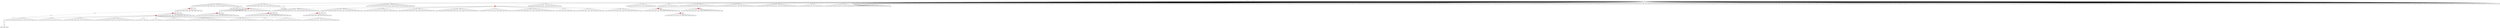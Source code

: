 digraph g {
	"58" -> "59";
	"59" [label="24"];
	"57" -> "58";
	"58" [label="29"];
	"56" -> "57";
	"57" [label="35"];
	"55" -> "56";
	"56" [label="6"];
	"54" -> "55";
	"55" [label="46"];
	"41" -> "42";
	"42" [label="15"];
	"41" -> "43";
	"43" [label="22"];
	"41" -> "44";
	"44" [label="50"];
	"41" -> "45";
	"45" [label="30"];
	"41" -> "46";
	"46" [label="10"];
	"41" -> "47";
	"47" [label="5"];
	"41" -> "48";
	"48" [label="19"];
	"41" -> "49";
	"49" [label="39"];
	"41" -> "50";
	"50" [label="1"];
	"41" -> "51";
	"51" [label="9"];
	"41" -> "52";
	"52" [label="41"];
	"41" -> "53";
	"53" [label="47"];
	"40" -> "41";
	"41" [color=indianred1, style=filled, label="36"];
	"39" -> "40";
	"40" [color=indianred1, style=filled, label="33"];
	"39" -> "54";
	"54" [label="31"];
	"38" -> "39";
	"39" [label="36"];
	"37" -> "38";
	"38" [color=indianred1, style=filled, label="44"];
	"36" -> "37";
	"37" [label="33"];
	"31" -> "32";
	"32" [label="25"];
	"28" -> "29";
	"29" [color=indianred1, style=filled, label="43"];
	"27" -> "28";
	"28" [label="28"];
	"26" -> "27";
	"27" [color=indianred1, style=filled, label="8"];
	"25" -> "26";
	"26" [label="43"];
	"15" -> "16";
	"16" [color=indianred1, style=filled, label="17"];
	"14" -> "15";
	"15" [label="3"];
	"12" -> "13";
	"13" [color=indianred1, style=filled, label="13"];
	"11" -> "12";
	"12" [label="12"];
	"10" -> "11";
	"11" [label="13"];
	"10" -> "14";
	"14" [label="17"];
	"10" -> "17";
	"17" [label="20"];
	"10" -> "18";
	"18" [label="40"];
	"10" -> "19";
	"19" [label="27"];
	"10" -> "20";
	"20" [label="18"];
	"10" -> "21";
	"21" [label="45"];
	"10" -> "22";
	"22" [label="32"];
	"10" -> "23";
	"23" [label="16"];
	"10" -> "24";
	"24" [label="7"];
	"9" -> "10";
	"10" [color=indianred1, style=filled, label="4"];
	"7" -> "8";
	"8" [color=indianred1, style=filled, label="38"];
	"6" -> "7";
	"7" [label="2"];
	"4" -> "5";
	"5" [color=indianred1, style=filled, label="42"];
	"3" -> "4";
	"4" [label="37"];
	"2" -> "3";
	"3" [color=indianred1, style=filled, label="49"];
	"1" -> "2";
	"2" [label="42"];
	"0" -> "1";
	"1" [label="49"];
	"0" -> "6";
	"6" [label="38"];
	"0" -> "9";
	"9" [label="4"];
	"0" -> "25";
	"25" [label="8"];
	"0" -> "30";
	"30" [label="21"];
	"0" -> "31";
	"31" [label="23"];
	"0" -> "33";
	"33" [label="34"];
	"0" -> "34";
	"34" [label="11"];
	"0" -> "35";
	"35" [label="48"];
	"0" -> "36";
	"36" [label="44"];
	"0" -> "60";
	"60" [label="14"];
	"0" -> "61";
	"61" [label="26"];
	"0" [label="germline"];
	"0" -> "cell1";
	"cell1" [shape=box];
	"0" -> "cell2";
	"cell2" [shape=box];
	"44" -> "cell3";
	"cell3" [shape=box];
	"52" -> "cell4";
	"cell4" [shape=box];
	"12" -> "cell5";
	"cell5" [shape=box];
	"0" -> "cell6";
	"cell6" [shape=box];
	"31" -> "cell7";
	"cell7" [shape=box];
	"0" -> "cell8";
	"cell8" [shape=box];
	"43" -> "cell9";
	"cell9" [shape=box];
	"24" -> "cell10";
	"cell10" [shape=box];
	"0" -> "cell11";
	"cell11" [shape=box];
	"0" -> "cell12";
	"cell12" [shape=box];
	"47" -> "cell13";
	"cell13" [shape=box];
	"0" -> "cell14";
	"cell14" [shape=box];
	"34" -> "cell15";
	"cell15" [shape=box];
	"0" -> "cell16";
	"cell16" [shape=box];
	"40" -> "cell17";
	"cell17" [shape=box];
	"0" -> "cell18";
	"cell18" [shape=box];
	"16" -> "cell19";
	"cell19" [shape=box];
	"25" -> "cell20";
	"cell20" [shape=box];
	"8" -> "cell21";
	"cell21" [shape=box];
	"0" -> "cell22";
	"cell22" [shape=box];
	"0" -> "cell23";
	"cell23" [shape=box];
	"0" -> "cell24";
	"cell24" [shape=box];
	"0" -> "cell25";
	"cell25" [shape=box];
	"0" -> "cell26";
	"cell26" [shape=box];
	"27" -> "cell27";
	"cell27" [shape=box];
	"36" -> "cell28";
	"cell28" [shape=box];
	"39" -> "cell29";
	"cell29" [shape=box];
	"0" -> "cell30";
	"cell30" [shape=box];
	"20" -> "cell31";
	"cell31" [shape=box];
	"60" -> "cell32";
	"cell32" [shape=box];
	"46" -> "cell33";
	"cell33" [shape=box];
	"29" -> "cell34";
	"cell34" [shape=box];
	"36" -> "cell35";
	"cell35" [shape=box];
	"30" -> "cell36";
	"cell36" [shape=box];
	"3" -> "cell37";
	"cell37" [shape=box];
	"14" -> "cell38";
	"cell38" [shape=box];
	"18" -> "cell39";
	"cell39" [shape=box];
	"0" -> "cell40";
	"cell40" [shape=box];
	"1" -> "cell41";
	"cell41" [shape=box];
	"35" -> "cell42";
	"cell42" [shape=box];
	"15" -> "cell43";
	"cell43" [shape=box];
	"0" -> "cell44";
	"cell44" [shape=box];
	"0" -> "cell45";
	"cell45" [shape=box];
	"0" -> "cell46";
	"cell46" [shape=box];
	"0" -> "cell47";
	"cell47" [shape=box];
	"24" -> "cell48";
	"cell48" [shape=box];
	"0" -> "cell49";
	"cell49" [shape=box];
	"20" -> "cell50";
	"cell50" [shape=box];
	"25" -> "cell51";
	"cell51" [shape=box];
	"47" -> "cell52";
	"cell52" [shape=box];
	"25" -> "cell53";
	"cell53" [shape=box];
	"0" -> "cell54";
	"cell54" [shape=box];
	"6" -> "cell55";
	"cell55" [shape=box];
	"50" -> "cell56";
	"cell56" [shape=box];
	"24" -> "cell57";
	"cell57" [shape=box];
	"0" -> "cell58";
	"cell58" [shape=box];
	"53" -> "cell59";
	"cell59" [shape=box];
	"0" -> "cell60";
	"cell60" [shape=box];
	"0" -> "cell61";
	"cell61" [shape=box];
	"49" -> "cell62";
	"cell62" [shape=box];
	"22" -> "cell63";
	"cell63" [shape=box];
	"9" -> "cell64";
	"cell64" [shape=box];
	"1" -> "cell65";
	"cell65" [shape=box];
	"0" -> "cell66";
	"cell66" [shape=box];
	"43" -> "cell67";
	"cell67" [shape=box];
	"0" -> "cell68";
	"cell68" [shape=box];
	"23" -> "cell69";
	"cell69" [shape=box];
	"53" -> "cell70";
	"cell70" [shape=box];
	"0" -> "cell71";
	"cell71" [shape=box];
	"35" -> "cell72";
	"cell72" [shape=box];
	"5" -> "cell73";
	"cell73" [shape=box];
	"0" -> "cell74";
	"cell74" [shape=box];
	"13" -> "cell75";
	"cell75" [shape=box];
	"0" -> "cell76";
	"cell76" [shape=box];
	"0" -> "cell77";
	"cell77" [shape=box];
	"0" -> "cell78";
	"cell78" [shape=box];
	"9" -> "cell79";
	"cell79" [shape=box];
	"0" -> "cell80";
	"cell80" [shape=box];
	"43" -> "cell81";
	"cell81" [shape=box];
	"17" -> "cell82";
	"cell82" [shape=box];
	"29" -> "cell83";
	"cell83" [shape=box];
	"0" -> "cell84";
	"cell84" [shape=box];
	"0" -> "cell85";
	"cell85" [shape=box];
	"49" -> "cell86";
	"cell86" [shape=box];
	"0" -> "cell87";
	"cell87" [shape=box];
	"18" -> "cell88";
	"cell88" [shape=box];
	"0" -> "cell89";
	"cell89" [shape=box];
	"0" -> "cell90";
	"cell90" [shape=box];
	"0" -> "cell91";
	"cell91" [shape=box];
	"0" -> "cell92";
	"cell92" [shape=box];
	"0" -> "cell93";
	"cell93" [shape=box];
	"0" -> "cell94";
	"cell94" [shape=box];
	"51" -> "cell95";
	"cell95" [shape=box];
	"0" -> "cell96";
	"cell96" [shape=box];
	"0" -> "cell97";
	"cell97" [shape=box];
	"50" -> "cell98";
	"cell98" [shape=box];
	"45" -> "cell99";
	"cell99" [shape=box];
	"47" -> "cell100";
	"cell100" [shape=box];
	"0" -> "cell101";
	"cell101" [shape=box];
	"61" -> "cell102";
	"cell102" [shape=box];
	"52" -> "cell103";
	"cell103" [shape=box];
	"25" -> "cell104";
	"cell104" [shape=box];
	"0" -> "cell105";
	"cell105" [shape=box];
	"22" -> "cell106";
	"cell106" [shape=box];
	"30" -> "cell107";
	"cell107" [shape=box];
	"33" -> "cell108";
	"cell108" [shape=box];
	"0" -> "cell109";
	"cell109" [shape=box];
	"0" -> "cell110";
	"cell110" [shape=box];
	"9" -> "cell111";
	"cell111" [shape=box];
	"51" -> "cell112";
	"cell112" [shape=box];
	"21" -> "cell113";
	"cell113" [shape=box];
	"50" -> "cell114";
	"cell114" [shape=box];
	"36" -> "cell115";
	"cell115" [shape=box];
	"42" -> "cell116";
	"cell116" [shape=box];
	"0" -> "cell117";
	"cell117" [shape=box];
	"0" -> "cell118";
	"cell118" [shape=box];
	"50" -> "cell119";
	"cell119" [shape=box];
	"0" -> "cell120";
	"cell120" [shape=box];
	"0" -> "cell121";
	"cell121" [shape=box];
	"0" -> "cell122";
	"cell122" [shape=box];
	"44" -> "cell123";
	"cell123" [shape=box];
	"24" -> "cell124";
	"cell124" [shape=box];
	"0" -> "cell125";
	"cell125" [shape=box];
	"0" -> "cell126";
	"cell126" [shape=box];
	"0" -> "cell127";
	"cell127" [shape=box];
	"16" -> "cell128";
	"cell128" [shape=box];
	"29" -> "cell129";
	"cell129" [shape=box];
	"0" -> "cell130";
	"cell130" [shape=box];
	"37" -> "cell131";
	"cell131" [shape=box];
	"0" -> "cell132";
	"cell132" [shape=box];
	"31" -> "cell133";
	"cell133" [shape=box];
	"0" -> "cell134";
	"cell134" [shape=box];
	"0" -> "cell135";
	"cell135" [shape=box];
	"51" -> "cell136";
	"cell136" [shape=box];
	"0" -> "cell137";
	"cell137" [shape=box];
	"0" -> "cell138";
	"cell138" [shape=box];
	"27" -> "cell139";
	"cell139" [shape=box];
	"29" -> "cell140";
	"cell140" [shape=box];
	"44" -> "cell141";
	"cell141" [shape=box];
	"38" -> "cell142";
	"cell142" [shape=box];
	"32" -> "cell143";
	"cell143" [shape=box];
	"0" -> "cell144";
	"cell144" [shape=box];
	"0" -> "cell145";
	"cell145" [shape=box];
	"0" -> "cell146";
	"cell146" [shape=box];
	"0" -> "cell147";
	"cell147" [shape=box];
	"16" -> "cell148";
	"cell148" [shape=box];
	"0" -> "cell149";
	"cell149" [shape=box];
	"6" -> "cell150";
	"cell150" [shape=box];
	"0" -> "cell151";
	"cell151" [shape=box];
	"38" -> "cell152";
	"cell152" [shape=box];
	"0" -> "cell153";
	"cell153" [shape=box];
	"0" -> "cell154";
	"cell154" [shape=box];
	"0" -> "cell155";
	"cell155" [shape=box];
	"5" -> "cell156";
	"cell156" [shape=box];
	"0" -> "cell157";
	"cell157" [shape=box];
	"40" -> "cell158";
	"cell158" [shape=box];
	"0" -> "cell159";
	"cell159" [shape=box];
	"0" -> "cell160";
	"cell160" [shape=box];
	"5" -> "cell161";
	"cell161" [shape=box];
	"0" -> "cell162";
	"cell162" [shape=box];
	"0" -> "cell163";
	"cell163" [shape=box];
	"14" -> "cell164";
	"cell164" [shape=box];
	"34" -> "cell165";
	"cell165" [shape=box];
	"0" -> "cell166";
	"cell166" [shape=box];
	"0" -> "cell167";
	"cell167" [shape=box];
	"0" -> "cell168";
	"cell168" [shape=box];
	"0" -> "cell169";
	"cell169" [shape=box];
	"0" -> "cell170";
	"cell170" [shape=box];
	"0" -> "cell171";
	"cell171" [shape=box];
	"0" -> "cell172";
	"cell172" [shape=box];
	"30" -> "cell173";
	"cell173" [shape=box];
	"0" -> "cell174";
	"cell174" [shape=box];
	"0" -> "cell175";
	"cell175" [shape=box];
	"0" -> "cell176";
	"cell176" [shape=box];
	"33" -> "cell177";
	"cell177" [shape=box];
	"21" -> "cell178";
	"cell178" [shape=box];
	"0" -> "cell179";
	"cell179" [shape=box];
	"50" -> "cell180";
	"cell180" [shape=box];
	"0" -> "cell181";
	"cell181" [shape=box];
	"0" -> "cell182";
	"cell182" [shape=box];
	"19" -> "cell183";
	"cell183" [shape=box];
	"3" -> "cell184";
	"cell184" [shape=box];
	"0" -> "cell185";
	"cell185" [shape=box];
	"17" -> "cell186";
	"cell186" [shape=box];
	"29" -> "cell187";
	"cell187" [shape=box];
	"42" -> "cell188";
	"cell188" [shape=box];
	"0" -> "cell189";
	"cell189" [shape=box];
	"0" -> "cell190";
	"cell190" [shape=box];
	"14" -> "cell191";
	"cell191" [shape=box];
	"27" -> "cell192";
	"cell192" [shape=box];
	"0" -> "cell193";
	"cell193" [shape=box];
	"0" -> "cell194";
	"cell194" [shape=box];
	"51" -> "cell195";
	"cell195" [shape=box];
	"0" -> "cell196";
	"cell196" [shape=box];
	"0" -> "cell197";
	"cell197" [shape=box];
	"27" -> "cell198";
	"cell198" [shape=box];
	"0" -> "cell199";
	"cell199" [shape=box];
	"0" -> "cell200";
	"cell200" [shape=box];
	"0" -> "cell201";
	"cell201" [shape=box];
	"0" -> "cell202";
	"cell202" [shape=box];
	"8" -> "cell203";
	"cell203" [shape=box];
	"44" -> "cell204";
	"cell204" [shape=box];
	"0" -> "cell205";
	"cell205" [shape=box];
	"0" -> "cell206";
	"cell206" [shape=box];
	"36" -> "cell207";
	"cell207" [shape=box];
	"27" -> "cell208";
	"cell208" [shape=box];
	"0" -> "cell209";
	"cell209" [shape=box];
	"11" -> "cell210";
	"cell210" [shape=box];
	"0" -> "cell211";
	"cell211" [shape=box];
	"0" -> "cell212";
	"cell212" [shape=box];
	"0" -> "cell213";
	"cell213" [shape=box];
	"0" -> "cell214";
	"cell214" [shape=box];
	"0" -> "cell215";
	"cell215" [shape=box];
	"34" -> "cell216";
	"cell216" [shape=box];
	"34" -> "cell217";
	"cell217" [shape=box];
	"0" -> "cell218";
	"cell218" [shape=box];
	"0" -> "cell219";
	"cell219" [shape=box];
	"0" -> "cell220";
	"cell220" [shape=box];
	"0" -> "cell221";
	"cell221" [shape=box];
	"0" -> "cell222";
	"cell222" [shape=box];
	"32" -> "cell223";
	"cell223" [shape=box];
	"38" -> "cell224";
	"cell224" [shape=box];
	"0" -> "cell225";
	"cell225" [shape=box];
	"22" -> "cell226";
	"cell226" [shape=box];
	"0" -> "cell227";
	"cell227" [shape=box];
	"0" -> "cell228";
	"cell228" [shape=box];
	"0" -> "cell229";
	"cell229" [shape=box];
	"0" -> "cell230";
	"cell230" [shape=box];
	"17" -> "cell231";
	"cell231" [shape=box];
	"42" -> "cell232";
	"cell232" [shape=box];
	"0" -> "cell233";
	"cell233" [shape=box];
	"0" -> "cell234";
	"cell234" [shape=box];
	"0" -> "cell235";
	"cell235" [shape=box];
	"3" -> "cell236";
	"cell236" [shape=box];
	"0" -> "cell237";
	"cell237" [shape=box];
	"42" -> "cell238";
	"cell238" [shape=box];
	"0" -> "cell239";
	"cell239" [shape=box];
	"60" -> "cell240";
	"cell240" [shape=box];
	"20" -> "cell241";
	"cell241" [shape=box];
	"18" -> "cell242";
	"cell242" [shape=box];
	"25" -> "cell243";
	"cell243" [shape=box];
	"0" -> "cell244";
	"cell244" [shape=box];
	"0" -> "cell245";
	"cell245" [shape=box];
	"29" -> "cell246";
	"cell246" [shape=box];
	"50" -> "cell247";
	"cell247" [shape=box];
	"0" -> "cell248";
	"cell248" [shape=box];
	"0" -> "cell249";
	"cell249" [shape=box];
	"0" -> "cell250";
	"cell250" [shape=box];
	"33" -> "cell251";
	"cell251" [shape=box];
	"43" -> "cell252";
	"cell252" [shape=box];
	"24" -> "cell253";
	"cell253" [shape=box];
	"14" -> "cell254";
	"cell254" [shape=box];
	"9" -> "cell255";
	"cell255" [shape=box];
	"0" -> "cell256";
	"cell256" [shape=box];
	"0" -> "cell257";
	"cell257" [shape=box];
	"0" -> "cell258";
	"cell258" [shape=box];
	"49" -> "cell259";
	"cell259" [shape=box];
	"0" -> "cell260";
	"cell260" [shape=box];
	"29" -> "cell261";
	"cell261" [shape=box];
	"0" -> "cell262";
	"cell262" [shape=box];
	"52" -> "cell263";
	"cell263" [shape=box];
	"27" -> "cell264";
	"cell264" [shape=box];
	"13" -> "cell265";
	"cell265" [shape=box];
	"32" -> "cell266";
	"cell266" [shape=box];
	"9" -> "cell267";
	"cell267" [shape=box];
	"23" -> "cell268";
	"cell268" [shape=box];
	"44" -> "cell269";
	"cell269" [shape=box];
	"0" -> "cell270";
	"cell270" [shape=box];
	"5" -> "cell271";
	"cell271" [shape=box];
	"0" -> "cell272";
	"cell272" [shape=box];
	"17" -> "cell273";
	"cell273" [shape=box];
	"0" -> "cell274";
	"cell274" [shape=box];
	"16" -> "cell275";
	"cell275" [shape=box];
	"0" -> "cell276";
	"cell276" [shape=box];
	"2" -> "cell277";
	"cell277" [shape=box];
	"60" -> "cell278";
	"cell278" [shape=box];
	"0" -> "cell279";
	"cell279" [shape=box];
	"0" -> "cell280";
	"cell280" [shape=box];
	"11" -> "cell281";
	"cell281" [shape=box];
	"33" -> "cell282";
	"cell282" [shape=box];
	"0" -> "cell283";
	"cell283" [shape=box];
	"60" -> "cell284";
	"cell284" [shape=box];
	"0" -> "cell285";
	"cell285" [shape=box];
	"0" -> "cell286";
	"cell286" [shape=box];
	"45" -> "cell287";
	"cell287" [shape=box];
	"34" -> "cell288";
	"cell288" [shape=box];
	"0" -> "cell289";
	"cell289" [shape=box];
	"11" -> "cell290";
	"cell290" [shape=box];
	"50" -> "cell291";
	"cell291" [shape=box];
	"0" -> "cell292";
	"cell292" [shape=box];
	"13" -> "cell293";
	"cell293" [shape=box];
	"45" -> "cell294";
	"cell294" [shape=box];
	"0" -> "cell295";
	"cell295" [shape=box];
	"11" -> "cell296";
	"cell296" [shape=box];
	"0" -> "cell297";
	"cell297" [shape=box];
	"0" -> "cell298";
	"cell298" [shape=box];
	"0" -> "cell299";
	"cell299" [shape=box];
	"29" -> "cell300";
	"cell300" [shape=box];
	"0" -> "cell301";
	"cell301" [shape=box];
	"0" -> "cell302";
	"cell302" [shape=box];
	"0" -> "cell303";
	"cell303" [shape=box];
	"53" -> "cell304";
	"cell304" [shape=box];
	"0" -> "cell305";
	"cell305" [shape=box];
	"27" -> "cell306";
	"cell306" [shape=box];
	"0" -> "cell307";
	"cell307" [shape=box];
	"0" -> "cell308";
	"cell308" [shape=box];
	"0" -> "cell309";
	"cell309" [shape=box];
	"0" -> "cell310";
	"cell310" [shape=box];
	"0" -> "cell311";
	"cell311" [shape=box];
	"0" -> "cell312";
	"cell312" [shape=box];
	"61" -> "cell313";
	"cell313" [shape=box];
	"0" -> "cell314";
	"cell314" [shape=box];
	"45" -> "cell315";
	"cell315" [shape=box];
	"0" -> "cell316";
	"cell316" [shape=box];
	"36" -> "cell317";
	"cell317" [shape=box];
	"31" -> "cell318";
	"cell318" [shape=box];
	"0" -> "cell319";
	"cell319" [shape=box];
	"12" -> "cell320";
	"cell320" [shape=box];
	"0" -> "cell321";
	"cell321" [shape=box];
	"0" -> "cell322";
	"cell322" [shape=box];
	"0" -> "cell323";
	"cell323" [shape=box];
	"9" -> "cell324";
	"cell324" [shape=box];
	"0" -> "cell325";
	"cell325" [shape=box];
	"0" -> "cell326";
	"cell326" [shape=box];
	"31" -> "cell327";
	"cell327" [shape=box];
	"49" -> "cell328";
	"cell328" [shape=box];
	"0" -> "cell329";
	"cell329" [shape=box];
	"0" -> "cell330";
	"cell330" [shape=box];
	"16" -> "cell331";
	"cell331" [shape=box];
	"24" -> "cell332";
	"cell332" [shape=box];
	"17" -> "cell333";
	"cell333" [shape=box];
	"33" -> "cell334";
	"cell334" [shape=box];
	"0" -> "cell335";
	"cell335" [shape=box];
	"0" -> "cell336";
	"cell336" [shape=box];
	"0" -> "cell337";
	"cell337" [shape=box];
	"0" -> "cell338";
	"cell338" [shape=box];
	"19" -> "cell339";
	"cell339" [shape=box];
	"48" -> "cell340";
	"cell340" [shape=box];
	"0" -> "cell341";
	"cell341" [shape=box];
	"0" -> "cell342";
	"cell342" [shape=box];
	"0" -> "cell343";
	"cell343" [shape=box];
	"19" -> "cell344";
	"cell344" [shape=box];
	"0" -> "cell345";
	"cell345" [shape=box];
	"0" -> "cell346";
	"cell346" [shape=box];
	"0" -> "cell347";
	"cell347" [shape=box];
	"0" -> "cell348";
	"cell348" [shape=box];
	"0" -> "cell349";
	"cell349" [shape=box];
	"48" -> "cell350";
	"cell350" [shape=box];
	"46" -> "cell351";
	"cell351" [shape=box];
	"0" -> "cell352";
	"cell352" [shape=box];
	"49" -> "cell353";
	"cell353" [shape=box];
	"0" -> "cell354";
	"cell354" [shape=box];
	"0" -> "cell355";
	"cell355" [shape=box];
	"0" -> "cell356";
	"cell356" [shape=box];
	"0" -> "cell357";
	"cell357" [shape=box];
	"21" -> "cell358";
	"cell358" [shape=box];
	"18" -> "cell359";
	"cell359" [shape=box];
	"52" -> "cell360";
	"cell360" [shape=box];
	"0" -> "cell361";
	"cell361" [shape=box];
	"20" -> "cell362";
	"cell362" [shape=box];
	"52" -> "cell363";
	"cell363" [shape=box];
	"6" -> "cell364";
	"cell364" [shape=box];
	"8" -> "cell365";
	"cell365" [shape=box];
	"53" -> "cell366";
	"cell366" [shape=box];
	"36" -> "cell367";
	"cell367" [shape=box];
	"45" -> "cell368";
	"cell368" [shape=box];
	"19" -> "cell369";
	"cell369" [shape=box];
	"0" -> "cell370";
	"cell370" [shape=box];
	"0" -> "cell371";
	"cell371" [shape=box];
	"17" -> "cell372";
	"cell372" [shape=box];
	"0" -> "cell373";
	"cell373" [shape=box];
	"27" -> "cell374";
	"cell374" [shape=box];
	"0" -> "cell375";
	"cell375" [shape=box];
	"0" -> "cell376";
	"cell376" [shape=box];
	"46" -> "cell377";
	"cell377" [shape=box];
	"0" -> "cell378";
	"cell378" [shape=box];
	"0" -> "cell379";
	"cell379" [shape=box];
	"0" -> "cell380";
	"cell380" [shape=box];
	"21" -> "cell381";
	"cell381" [shape=box];
	"0" -> "cell382";
	"cell382" [shape=box];
	"33" -> "cell383";
	"cell383" [shape=box];
	"0" -> "cell384";
	"cell384" [shape=box];
	"14" -> "cell385";
	"cell385" [shape=box];
	"21" -> "cell386";
	"cell386" [shape=box];
	"0" -> "cell387";
	"cell387" [shape=box];
	"0" -> "cell388";
	"cell388" [shape=box];
	"21" -> "cell389";
	"cell389" [shape=box];
	"36" -> "cell390";
	"cell390" [shape=box];
	"0" -> "cell391";
	"cell391" [shape=box];
	"0" -> "cell392";
	"cell392" [shape=box];
	"0" -> "cell393";
	"cell393" [shape=box];
	"0" -> "cell394";
	"cell394" [shape=box];
	"0" -> "cell395";
	"cell395" [shape=box];
	"6" -> "cell396";
	"cell396" [shape=box];
	"0" -> "cell397";
	"cell397" [shape=box];
	"0" -> "cell398";
	"cell398" [shape=box];
	"11" -> "cell399";
	"cell399" [shape=box];
	"0" -> "cell400";
	"cell400" [shape=box];
	"38" -> "cell401";
	"cell401" [shape=box];
	"20" -> "cell402";
	"cell402" [shape=box];
	"29" -> "cell403";
	"cell403" [shape=box];
	"26" -> "cell404";
	"cell404" [shape=box];
	"0" -> "cell405";
	"cell405" [shape=box];
	"9" -> "cell406";
	"cell406" [shape=box];
	"0" -> "cell407";
	"cell407" [shape=box];
	"0" -> "cell408";
	"cell408" [shape=box];
	"32" -> "cell409";
	"cell409" [shape=box];
	"0" -> "cell410";
	"cell410" [shape=box];
	"0" -> "cell411";
	"cell411" [shape=box];
	"0" -> "cell412";
	"cell412" [shape=box];
	"0" -> "cell413";
	"cell413" [shape=box];
	"6" -> "cell414";
	"cell414" [shape=box];
	"0" -> "cell415";
	"cell415" [shape=box];
	"0" -> "cell416";
	"cell416" [shape=box];
	"0" -> "cell417";
	"cell417" [shape=box];
	"0" -> "cell418";
	"cell418" [shape=box];
	"0" -> "cell419";
	"cell419" [shape=box];
	"49" -> "cell420";
	"cell420" [shape=box];
	"0" -> "cell421";
	"cell421" [shape=box];
	"0" -> "cell422";
	"cell422" [shape=box];
	"0" -> "cell423";
	"cell423" [shape=box];
	"0" -> "cell424";
	"cell424" [shape=box];
	"0" -> "cell425";
	"cell425" [shape=box];
	"0" -> "cell426";
	"cell426" [shape=box];
	"0" -> "cell427";
	"cell427" [shape=box];
	"0" -> "cell428";
	"cell428" [shape=box];
	"0" -> "cell429";
	"cell429" [shape=box];
	"0" -> "cell430";
	"cell430" [shape=box];
	"0" -> "cell431";
	"cell431" [shape=box];
	"25" -> "cell432";
	"cell432" [shape=box];
	"0" -> "cell433";
	"cell433" [shape=box];
	"3" -> "cell434";
	"cell434" [shape=box];
	"12" -> "cell435";
	"cell435" [shape=box];
	"14" -> "cell436";
	"cell436" [shape=box];
	"34" -> "cell437";
	"cell437" [shape=box];
	"26" -> "cell438";
	"cell438" [shape=box];
	"0" -> "cell439";
	"cell439" [shape=box];
	"17" -> "cell440";
	"cell440" [shape=box];
	"0" -> "cell441";
	"cell441" [shape=box];
	"0" -> "cell442";
	"cell442" [shape=box];
	"0" -> "cell443";
	"cell443" [shape=box];
	"21" -> "cell444";
	"cell444" [shape=box];
	"0" -> "cell445";
	"cell445" [shape=box];
	"53" -> "cell446";
	"cell446" [shape=box];
	"0" -> "cell447";
	"cell447" [shape=box];
	"0" -> "cell448";
	"cell448" [shape=box];
	"16" -> "cell449";
	"cell449" [shape=box];
	"18" -> "cell450";
	"cell450" [shape=box];
	"33" -> "cell451";
	"cell451" [shape=box];
	"1" -> "cell452";
	"cell452" [shape=box];
	"59" -> "cell453";
	"cell453" [shape=box];
	"40" -> "cell454";
	"cell454" [shape=box];
	"0" -> "cell455";
	"cell455" [shape=box];
	"46" -> "cell456";
	"cell456" [shape=box];
	"53" -> "cell457";
	"cell457" [shape=box];
	"0" -> "cell458";
	"cell458" [shape=box];
	"42" -> "cell459";
	"cell459" [shape=box];
	"34" -> "cell460";
	"cell460" [shape=box];
	"36" -> "cell461";
	"cell461" [shape=box];
	"16" -> "cell462";
	"cell462" [shape=box];
	"0" -> "cell463";
	"cell463" [shape=box];
	"53" -> "cell464";
	"cell464" [shape=box];
	"0" -> "cell465";
	"cell465" [shape=box];
	"13" -> "cell466";
	"cell466" [shape=box];
	"19" -> "cell467";
	"cell467" [shape=box];
	"35" -> "cell468";
	"cell468" [shape=box];
	"48" -> "cell469";
	"cell469" [shape=box];
	"4" -> "cell470";
	"cell470" [shape=box];
	"34" -> "cell471";
	"cell471" [shape=box];
	"0" -> "cell472";
	"cell472" [shape=box];
	"3" -> "cell473";
	"cell473" [shape=box];
	"60" -> "cell474";
	"cell474" [shape=box];
	"0" -> "cell475";
	"cell475" [shape=box];
	"43" -> "cell476";
	"cell476" [shape=box];
	"0" -> "cell477";
	"cell477" [shape=box];
	"36" -> "cell478";
	"cell478" [shape=box];
	"0" -> "cell479";
	"cell479" [shape=box];
	"33" -> "cell480";
	"cell480" [shape=box];
	"0" -> "cell481";
	"cell481" [shape=box];
	"60" -> "cell482";
	"cell482" [shape=box];
	"0" -> "cell483";
	"cell483" [shape=box];
	"0" -> "cell484";
	"cell484" [shape=box];
	"21" -> "cell485";
	"cell485" [shape=box];
	"0" -> "cell486";
	"cell486" [shape=box];
	"36" -> "cell487";
	"cell487" [shape=box];
	"0" -> "cell488";
	"cell488" [shape=box];
	"0" -> "cell489";
	"cell489" [shape=box];
	"19" -> "cell490";
	"cell490" [shape=box];
	"0" -> "cell491";
	"cell491" [shape=box];
	"0" -> "cell492";
	"cell492" [shape=box];
	"21" -> "cell493";
	"cell493" [shape=box];
	"0" -> "cell494";
	"cell494" [shape=box];
	"0" -> "cell495";
	"cell495" [shape=box];
	"0" -> "cell496";
	"cell496" [shape=box];
	"0" -> "cell497";
	"cell497" [shape=box];
	"30" -> "cell498";
	"cell498" [shape=box];
	"0" -> "cell499";
	"cell499" [shape=box];
	"0" -> "cell500";
	"cell500" [shape=box];
	"0" -> "cell501";
	"cell501" [shape=box];
	"0" -> "cell502";
	"cell502" [shape=box];
	"0" -> "cell503";
	"cell503" [shape=box];
	"0" -> "cell504";
	"cell504" [shape=box];
	"19" -> "cell505";
	"cell505" [shape=box];
	"0" -> "cell506";
	"cell506" [shape=box];
	"0" -> "cell507";
	"cell507" [shape=box];
	"0" -> "cell508";
	"cell508" [shape=box];
	"0" -> "cell509";
	"cell509" [shape=box];
	"0" -> "cell510";
	"cell510" [shape=box];
	"30" -> "cell511";
	"cell511" [shape=box];
	"0" -> "cell512";
	"cell512" [shape=box];
	"0" -> "cell513";
	"cell513" [shape=box];
	"53" -> "cell514";
	"cell514" [shape=box];
	"52" -> "cell515";
	"cell515" [shape=box];
	"0" -> "cell516";
	"cell516" [shape=box];
	"0" -> "cell517";
	"cell517" [shape=box];
	"0" -> "cell518";
	"cell518" [shape=box];
	"8" -> "cell519";
	"cell519" [shape=box];
	"0" -> "cell520";
	"cell520" [shape=box];
	"49" -> "cell521";
	"cell521" [shape=box];
	"60" -> "cell522";
	"cell522" [shape=box];
	"0" -> "cell523";
	"cell523" [shape=box];
	"60" -> "cell524";
	"cell524" [shape=box];
	"60" -> "cell525";
	"cell525" [shape=box];
	"3" -> "cell526";
	"cell526" [shape=box];
	"0" -> "cell527";
	"cell527" [shape=box];
	"61" -> "cell528";
	"cell528" [shape=box];
	"23" -> "cell529";
	"cell529" [shape=box];
	"0" -> "cell530";
	"cell530" [shape=box];
	"19" -> "cell531";
	"cell531" [shape=box];
	"0" -> "cell532";
	"cell532" [shape=box];
	"0" -> "cell533";
	"cell533" [shape=box];
	"0" -> "cell534";
	"cell534" [shape=box];
	"0" -> "cell535";
	"cell535" [shape=box];
	"38" -> "cell536";
	"cell536" [shape=box];
	"21" -> "cell537";
	"cell537" [shape=box];
	"0" -> "cell538";
	"cell538" [shape=box];
	"0" -> "cell539";
	"cell539" [shape=box];
	"0" -> "cell540";
	"cell540" [shape=box];
	"0" -> "cell541";
	"cell541" [shape=box];
	"0" -> "cell542";
	"cell542" [shape=box];
	"0" -> "cell543";
	"cell543" [shape=box];
	"33" -> "cell544";
	"cell544" [shape=box];
	"0" -> "cell545";
	"cell545" [shape=box];
	"0" -> "cell546";
	"cell546" [shape=box];
	"0" -> "cell547";
	"cell547" [shape=box];
	"38" -> "cell548";
	"cell548" [shape=box];
	"8" -> "cell549";
	"cell549" [shape=box];
	"0" -> "cell550";
	"cell550" [shape=box];
	"0" -> "cell551";
	"cell551" [shape=box];
	"0" -> "cell552";
	"cell552" [shape=box];
	"0" -> "cell553";
	"cell553" [shape=box];
	"18" -> "cell554";
	"cell554" [shape=box];
	"49" -> "cell555";
	"cell555" [shape=box];
	"0" -> "cell556";
	"cell556" [shape=box];
	"0" -> "cell557";
	"cell557" [shape=box];
	"0" -> "cell558";
	"cell558" [shape=box];
	"0" -> "cell559";
	"cell559" [shape=box];
	"0" -> "cell560";
	"cell560" [shape=box];
	"19" -> "cell561";
	"cell561" [shape=box];
	"0" -> "cell562";
	"cell562" [shape=box];
	"0" -> "cell563";
	"cell563" [shape=box];
	"35" -> "cell564";
	"cell564" [shape=box];
	"34" -> "cell565";
	"cell565" [shape=box];
	"19" -> "cell566";
	"cell566" [shape=box];
	"38" -> "cell567";
	"cell567" [shape=box];
	"0" -> "cell568";
	"cell568" [shape=box];
	"24" -> "cell569";
	"cell569" [shape=box];
	"25" -> "cell570";
	"cell570" [shape=box];
	"0" -> "cell571";
	"cell571" [shape=box];
	"30" -> "cell572";
	"cell572" [shape=box];
	"0" -> "cell573";
	"cell573" [shape=box];
	"0" -> "cell574";
	"cell574" [shape=box];
	"8" -> "cell575";
	"cell575" [shape=box];
	"0" -> "cell576";
	"cell576" [shape=box];
	"0" -> "cell577";
	"cell577" [shape=box];
	"0" -> "cell578";
	"cell578" [shape=box];
	"0" -> "cell579";
	"cell579" [shape=box];
	"30" -> "cell580";
	"cell580" [shape=box];
	"0" -> "cell581";
	"cell581" [shape=box];
	"45" -> "cell582";
	"cell582" [shape=box];
	"0" -> "cell583";
	"cell583" [shape=box];
	"0" -> "cell584";
	"cell584" [shape=box];
	"0" -> "cell585";
	"cell585" [shape=box];
	"0" -> "cell586";
	"cell586" [shape=box];
	"6" -> "cell587";
	"cell587" [shape=box];
	"0" -> "cell588";
	"cell588" [shape=box];
	"0" -> "cell589";
	"cell589" [shape=box];
	"0" -> "cell590";
	"cell590" [shape=box];
	"0" -> "cell591";
	"cell591" [shape=box];
	"0" -> "cell592";
	"cell592" [shape=box];
	"25" -> "cell593";
	"cell593" [shape=box];
	"0" -> "cell594";
	"cell594" [shape=box];
	"0" -> "cell595";
	"cell595" [shape=box];
	"0" -> "cell596";
	"cell596" [shape=box];
	"0" -> "cell597";
	"cell597" [shape=box];
	"44" -> "cell598";
	"cell598" [shape=box];
	"0" -> "cell599";
	"cell599" [shape=box];
	"27" -> "cell600";
	"cell600" [shape=box];
	"20" -> "cell601";
	"cell601" [shape=box];
	"0" -> "cell602";
	"cell602" [shape=box];
	"0" -> "cell603";
	"cell603" [shape=box];
	"0" -> "cell604";
	"cell604" [shape=box];
	"50" -> "cell605";
	"cell605" [shape=box];
	"48" -> "cell606";
	"cell606" [shape=box];
	"0" -> "cell607";
	"cell607" [shape=box];
	"49" -> "cell608";
	"cell608" [shape=box];
	"8" -> "cell609";
	"cell609" [shape=box];
	"14" -> "cell610";
	"cell610" [shape=box];
	"0" -> "cell611";
	"cell611" [shape=box];
	"0" -> "cell612";
	"cell612" [shape=box];
	"0" -> "cell613";
	"cell613" [shape=box];
	"44" -> "cell614";
	"cell614" [shape=box];
	"0" -> "cell615";
	"cell615" [shape=box];
	"29" -> "cell616";
	"cell616" [shape=box];
	"0" -> "cell617";
	"cell617" [shape=box];
	"43" -> "cell618";
	"cell618" [shape=box];
	"0" -> "cell619";
	"cell619" [shape=box];
	"61" -> "cell620";
	"cell620" [shape=box];
	"11" -> "cell621";
	"cell621" [shape=box];
	"48" -> "cell622";
	"cell622" [shape=box];
	"52" -> "cell623";
	"cell623" [shape=box];
	"18" -> "cell624";
	"cell624" [shape=box];
	"24" -> "cell625";
	"cell625" [shape=box];
	"0" -> "cell626";
	"cell626" [shape=box];
	"23" -> "cell627";
	"cell627" [shape=box];
	"18" -> "cell628";
	"cell628" [shape=box];
	"22" -> "cell629";
	"cell629" [shape=box];
	"6" -> "cell630";
	"cell630" [shape=box];
	"0" -> "cell631";
	"cell631" [shape=box];
	"51" -> "cell632";
	"cell632" [shape=box];
	"0" -> "cell633";
	"cell633" [shape=box];
	"0" -> "cell634";
	"cell634" [shape=box];
	"0" -> "cell635";
	"cell635" [shape=box];
	"15" -> "cell636";
	"cell636" [shape=box];
	"31" -> "cell637";
	"cell637" [shape=box];
	"0" -> "cell638";
	"cell638" [shape=box];
	"24" -> "cell639";
	"cell639" [shape=box];
	"0" -> "cell640";
	"cell640" [shape=box];
	"5" -> "cell641";
	"cell641" [shape=box];
	"45" -> "cell642";
	"cell642" [shape=box];
	"0" -> "cell643";
	"cell643" [shape=box];
	"14" -> "cell644";
	"cell644" [shape=box];
	"0" -> "cell645";
	"cell645" [shape=box];
	"0" -> "cell646";
	"cell646" [shape=box];
	"45" -> "cell647";
	"cell647" [shape=box];
	"8" -> "cell648";
	"cell648" [shape=box];
	"0" -> "cell649";
	"cell649" [shape=box];
	"0" -> "cell650";
	"cell650" [shape=box];
	"23" -> "cell651";
	"cell651" [shape=box];
	"0" -> "cell652";
	"cell652" [shape=box];
	"35" -> "cell653";
	"cell653" [shape=box];
	"11" -> "cell654";
	"cell654" [shape=box];
	"0" -> "cell655";
	"cell655" [shape=box];
	"0" -> "cell656";
	"cell656" [shape=box];
	"61" -> "cell657";
	"cell657" [shape=box];
	"0" -> "cell658";
	"cell658" [shape=box];
	"18" -> "cell659";
	"cell659" [shape=box];
	"31" -> "cell660";
	"cell660" [shape=box];
	"9" -> "cell661";
	"cell661" [shape=box];
	"14" -> "cell662";
	"cell662" [shape=box];
	"45" -> "cell663";
	"cell663" [shape=box];
	"16" -> "cell664";
	"cell664" [shape=box];
	"0" -> "cell665";
	"cell665" [shape=box];
	"0" -> "cell666";
	"cell666" [shape=box];
	"25" -> "cell667";
	"cell667" [shape=box];
	"14" -> "cell668";
	"cell668" [shape=box];
	"30" -> "cell669";
	"cell669" [shape=box];
	"0" -> "cell670";
	"cell670" [shape=box];
	"31" -> "cell671";
	"cell671" [shape=box];
	"0" -> "cell672";
	"cell672" [shape=box];
	"60" -> "cell673";
	"cell673" [shape=box];
	"33" -> "cell674";
	"cell674" [shape=box];
	"40" -> "cell675";
	"cell675" [shape=box];
	"0" -> "cell676";
	"cell676" [shape=box];
	"11" -> "cell677";
	"cell677" [shape=box];
	"0" -> "cell678";
	"cell678" [shape=box];
	"0" -> "cell679";
	"cell679" [shape=box];
	"1" -> "cell680";
	"cell680" [shape=box];
	"0" -> "cell681";
	"cell681" [shape=box];
	"0" -> "cell682";
	"cell682" [shape=box];
	"25" -> "cell683";
	"cell683" [shape=box];
	"23" -> "cell684";
	"cell684" [shape=box];
	"17" -> "cell685";
	"cell685" [shape=box];
	"0" -> "cell686";
	"cell686" [shape=box];
	"0" -> "cell687";
	"cell687" [shape=box];
	"9" -> "cell688";
	"cell688" [shape=box];
	"14" -> "cell689";
	"cell689" [shape=box];
	"0" -> "cell690";
	"cell690" [shape=box];
	"0" -> "cell691";
	"cell691" [shape=box];
	"0" -> "cell692";
	"cell692" [shape=box];
	"3" -> "cell693";
	"cell693" [shape=box];
	"14" -> "cell694";
	"cell694" [shape=box];
	"36" -> "cell695";
	"cell695" [shape=box];
	"0" -> "cell696";
	"cell696" [shape=box];
	"0" -> "cell697";
	"cell697" [shape=box];
	"6" -> "cell698";
	"cell698" [shape=box];
	"0" -> "cell699";
	"cell699" [shape=box];
	"0" -> "cell700";
	"cell700" [shape=box];
	"52" -> "cell701";
	"cell701" [shape=box];
	"40" -> "cell702";
	"cell702" [shape=box];
	"23" -> "cell703";
	"cell703" [shape=box];
	"3" -> "cell704";
	"cell704" [shape=box];
	"3" -> "cell705";
	"cell705" [shape=box];
	"15" -> "cell706";
	"cell706" [shape=box];
	"0" -> "cell707";
	"cell707" [shape=box];
	"0" -> "cell708";
	"cell708" [shape=box];
	"44" -> "cell709";
	"cell709" [shape=box];
	"0" -> "cell710";
	"cell710" [shape=box];
	"43" -> "cell711";
	"cell711" [shape=box];
	"0" -> "cell712";
	"cell712" [shape=box];
	"33" -> "cell713";
	"cell713" [shape=box];
	"42" -> "cell714";
	"cell714" [shape=box];
	"5" -> "cell715";
	"cell715" [shape=box];
	"0" -> "cell716";
	"cell716" [shape=box];
	"17" -> "cell717";
	"cell717" [shape=box];
	"0" -> "cell718";
	"cell718" [shape=box];
	"0" -> "cell719";
	"cell719" [shape=box];
	"16" -> "cell720";
	"cell720" [shape=box];
	"0" -> "cell721";
	"cell721" [shape=box];
	"43" -> "cell722";
	"cell722" [shape=box];
	"8" -> "cell723";
	"cell723" [shape=box];
	"0" -> "cell724";
	"cell724" [shape=box];
	"14" -> "cell725";
	"cell725" [shape=box];
	"53" -> "cell726";
	"cell726" [shape=box];
	"0" -> "cell727";
	"cell727" [shape=box];
	"0" -> "cell728";
	"cell728" [shape=box];
	"0" -> "cell729";
	"cell729" [shape=box];
	"0" -> "cell730";
	"cell730" [shape=box];
	"36" -> "cell731";
	"cell731" [shape=box];
	"60" -> "cell732";
	"cell732" [shape=box];
	"27" -> "cell733";
	"cell733" [shape=box];
	"0" -> "cell734";
	"cell734" [shape=box];
	"0" -> "cell735";
	"cell735" [shape=box];
	"0" -> "cell736";
	"cell736" [shape=box];
	"25" -> "cell737";
	"cell737" [shape=box];
	"29" -> "cell738";
	"cell738" [shape=box];
	"45" -> "cell739";
	"cell739" [shape=box];
	"30" -> "cell740";
	"cell740" [shape=box];
	"36" -> "cell741";
	"cell741" [shape=box];
	"0" -> "cell742";
	"cell742" [shape=box];
	"0" -> "cell743";
	"cell743" [shape=box];
	"29" -> "cell744";
	"cell744" [shape=box];
	"0" -> "cell745";
	"cell745" [shape=box];
	"0" -> "cell746";
	"cell746" [shape=box];
	"25" -> "cell747";
	"cell747" [shape=box];
	"0" -> "cell748";
	"cell748" [shape=box];
	"0" -> "cell749";
	"cell749" [shape=box];
	"0" -> "cell750";
	"cell750" [shape=box];
	"38" -> "cell751";
	"cell751" [shape=box];
	"0" -> "cell752";
	"cell752" [shape=box];
	"0" -> "cell753";
	"cell753" [shape=box];
	"25" -> "cell754";
	"cell754" [shape=box];
	"0" -> "cell755";
	"cell755" [shape=box];
	"61" -> "cell756";
	"cell756" [shape=box];
	"37" -> "cell757";
	"cell757" [shape=box];
	"0" -> "cell758";
	"cell758" [shape=box];
	"3" -> "cell759";
	"cell759" [shape=box];
	"0" -> "cell760";
	"cell760" [shape=box];
	"27" -> "cell761";
	"cell761" [shape=box];
	"20" -> "cell762";
	"cell762" [shape=box];
	"0" -> "cell763";
	"cell763" [shape=box];
	"0" -> "cell764";
	"cell764" [shape=box];
	"42" -> "cell765";
	"cell765" [shape=box];
	"1" -> "cell766";
	"cell766" [shape=box];
	"16" -> "cell767";
	"cell767" [shape=box];
	"40" -> "cell768";
	"cell768" [shape=box];
	"52" -> "cell769";
	"cell769" [shape=box];
	"0" -> "cell770";
	"cell770" [shape=box];
	"53" -> "cell771";
	"cell771" [shape=box];
	"14" -> "cell772";
	"cell772" [shape=box];
	"0" -> "cell773";
	"cell773" [shape=box];
	"19" -> "cell774";
	"cell774" [shape=box];
	"0" -> "cell775";
	"cell775" [shape=box];
	"0" -> "cell776";
	"cell776" [shape=box];
	"0" -> "cell777";
	"cell777" [shape=box];
	"0" -> "cell778";
	"cell778" [shape=box];
	"3" -> "cell779";
	"cell779" [shape=box];
	"14" -> "cell780";
	"cell780" [shape=box];
	"43" -> "cell781";
	"cell781" [shape=box];
	"35" -> "cell782";
	"cell782" [shape=box];
	"31" -> "cell783";
	"cell783" [shape=box];
	"18" -> "cell784";
	"cell784" [shape=box];
	"0" -> "cell785";
	"cell785" [shape=box];
	"0" -> "cell786";
	"cell786" [shape=box];
	"21" -> "cell787";
	"cell787" [shape=box];
	"33" -> "cell788";
	"cell788" [shape=box];
	"16" -> "cell789";
	"cell789" [shape=box];
	"0" -> "cell790";
	"cell790" [shape=box];
	"19" -> "cell791";
	"cell791" [shape=box];
	"35" -> "cell792";
	"cell792" [shape=box];
	"34" -> "cell793";
	"cell793" [shape=box];
	"3" -> "cell794";
	"cell794" [shape=box];
	"0" -> "cell795";
	"cell795" [shape=box];
	"0" -> "cell796";
	"cell796" [shape=box];
	"28" -> "cell797";
	"cell797" [shape=box];
	"19" -> "cell798";
	"cell798" [shape=box];
	"27" -> "cell799";
	"cell799" [shape=box];
	"34" -> "cell800";
	"cell800" [shape=box];
	"16" -> "cell801";
	"cell801" [shape=box];
	"0" -> "cell802";
	"cell802" [shape=box];
	"19" -> "cell803";
	"cell803" [shape=box];
	"0" -> "cell804";
	"cell804" [shape=box];
	"0" -> "cell805";
	"cell805" [shape=box];
	"31" -> "cell806";
	"cell806" [shape=box];
	"9" -> "cell807";
	"cell807" [shape=box];
	"28" -> "cell808";
	"cell808" [shape=box];
	"33" -> "cell809";
	"cell809" [shape=box];
	"0" -> "cell810";
	"cell810" [shape=box];
	"0" -> "cell811";
	"cell811" [shape=box];
	"42" -> "cell812";
	"cell812" [shape=box];
	"25" -> "cell813";
	"cell813" [shape=box];
	"32" -> "cell814";
	"cell814" [shape=box];
	"0" -> "cell815";
	"cell815" [shape=box];
	"0" -> "cell816";
	"cell816" [shape=box];
	"30" -> "cell817";
	"cell817" [shape=box];
	"17" -> "cell818";
	"cell818" [shape=box];
	"11" -> "cell819";
	"cell819" [shape=box];
	"0" -> "cell820";
	"cell820" [shape=box];
	"34" -> "cell821";
	"cell821" [shape=box];
	"13" -> "cell822";
	"cell822" [shape=box];
	"0" -> "cell823";
	"cell823" [shape=box];
	"0" -> "cell824";
	"cell824" [shape=box];
	"16" -> "cell825";
	"cell825" [shape=box];
	"25" -> "cell826";
	"cell826" [shape=box];
	"18" -> "cell827";
	"cell827" [shape=box];
	"32" -> "cell828";
	"cell828" [shape=box];
	"24" -> "cell829";
	"cell829" [shape=box];
	"21" -> "cell830";
	"cell830" [shape=box];
	"0" -> "cell831";
	"cell831" [shape=box];
	"1" -> "cell832";
	"cell832" [shape=box];
	"3" -> "cell833";
	"cell833" [shape=box];
	"0" -> "cell834";
	"cell834" [shape=box];
	"36" -> "cell835";
	"cell835" [shape=box];
	"0" -> "cell836";
	"cell836" [shape=box];
	"0" -> "cell837";
	"cell837" [shape=box];
	"22" -> "cell838";
	"cell838" [shape=box];
	"0" -> "cell839";
	"cell839" [shape=box];
	"18" -> "cell840";
	"cell840" [shape=box];
	"0" -> "cell841";
	"cell841" [shape=box];
	"40" -> "cell842";
	"cell842" [shape=box];
	"20" -> "cell843";
	"cell843" [shape=box];
	"29" -> "cell844";
	"cell844" [shape=box];
	"0" -> "cell845";
	"cell845" [shape=box];
	"0" -> "cell846";
	"cell846" [shape=box];
	"30" -> "cell847";
	"cell847" [shape=box];
	"0" -> "cell848";
	"cell848" [shape=box];
	"0" -> "cell849";
	"cell849" [shape=box];
	"3" -> "cell850";
	"cell850" [shape=box];
	"0" -> "cell851";
	"cell851" [shape=box];
	"0" -> "cell852";
	"cell852" [shape=box];
	"0" -> "cell853";
	"cell853" [shape=box];
	"50" -> "cell854";
	"cell854" [shape=box];
	"0" -> "cell855";
	"cell855" [shape=box];
	"13" -> "cell856";
	"cell856" [shape=box];
	"0" -> "cell857";
	"cell857" [shape=box];
	"24" -> "cell858";
	"cell858" [shape=box];
	"0" -> "cell859";
	"cell859" [shape=box];
	"0" -> "cell860";
	"cell860" [shape=box];
	"0" -> "cell861";
	"cell861" [shape=box];
	"34" -> "cell862";
	"cell862" [shape=box];
	"0" -> "cell863";
	"cell863" [shape=box];
	"47" -> "cell864";
	"cell864" [shape=box];
	"45" -> "cell865";
	"cell865" [shape=box];
	"5" -> "cell866";
	"cell866" [shape=box];
	"0" -> "cell867";
	"cell867" [shape=box];
	"48" -> "cell868";
	"cell868" [shape=box];
	"0" -> "cell869";
	"cell869" [shape=box];
	"13" -> "cell870";
	"cell870" [shape=box];
	"0" -> "cell871";
	"cell871" [shape=box];
	"13" -> "cell872";
	"cell872" [shape=box];
	"0" -> "cell873";
	"cell873" [shape=box];
	"0" -> "cell874";
	"cell874" [shape=box];
	"0" -> "cell875";
	"cell875" [shape=box];
	"0" -> "cell876";
	"cell876" [shape=box];
	"0" -> "cell877";
	"cell877" [shape=box];
	"5" -> "cell878";
	"cell878" [shape=box];
	"16" -> "cell879";
	"cell879" [shape=box];
	"40" -> "cell880";
	"cell880" [shape=box];
	"0" -> "cell881";
	"cell881" [shape=box];
	"49" -> "cell882";
	"cell882" [shape=box];
	"0" -> "cell883";
	"cell883" [shape=box];
	"40" -> "cell884";
	"cell884" [shape=box];
	"45" -> "cell885";
	"cell885" [shape=box];
	"48" -> "cell886";
	"cell886" [shape=box];
	"0" -> "cell887";
	"cell887" [shape=box];
	"0" -> "cell888";
	"cell888" [shape=box];
	"0" -> "cell889";
	"cell889" [shape=box];
	"40" -> "cell890";
	"cell890" [shape=box];
	"52" -> "cell891";
	"cell891" [shape=box];
	"0" -> "cell892";
	"cell892" [shape=box];
	"36" -> "cell893";
	"cell893" [shape=box];
	"36" -> "cell894";
	"cell894" [shape=box];
	"35" -> "cell895";
	"cell895" [shape=box];
	"0" -> "cell896";
	"cell896" [shape=box];
	"14" -> "cell897";
	"cell897" [shape=box];
	"0" -> "cell898";
	"cell898" [shape=box];
	"0" -> "cell899";
	"cell899" [shape=box];
	"0" -> "cell900";
	"cell900" [shape=box];
	"6" -> "cell901";
	"cell901" [shape=box];
	"44" -> "cell902";
	"cell902" [shape=box];
	"0" -> "cell903";
	"cell903" [shape=box];
	"0" -> "cell904";
	"cell904" [shape=box];
	"53" -> "cell905";
	"cell905" [shape=box];
	"0" -> "cell906";
	"cell906" [shape=box];
	"35" -> "cell907";
	"cell907" [shape=box];
	"0" -> "cell908";
	"cell908" [shape=box];
	"46" -> "cell909";
	"cell909" [shape=box];
	"6" -> "cell910";
	"cell910" [shape=box];
	"61" -> "cell911";
	"cell911" [shape=box];
	"1" -> "cell912";
	"cell912" [shape=box];
	"0" -> "cell913";
	"cell913" [shape=box];
	"23" -> "cell914";
	"cell914" [shape=box];
	"61" -> "cell915";
	"cell915" [shape=box];
	"23" -> "cell916";
	"cell916" [shape=box];
	"45" -> "cell917";
	"cell917" [shape=box];
	"42" -> "cell918";
	"cell918" [shape=box];
	"0" -> "cell919";
	"cell919" [shape=box];
	"0" -> "cell920";
	"cell920" [shape=box];
	"0" -> "cell921";
	"cell921" [shape=box];
	"0" -> "cell922";
	"cell922" [shape=box];
	"0" -> "cell923";
	"cell923" [shape=box];
	"44" -> "cell924";
	"cell924" [shape=box];
	"11" -> "cell925";
	"cell925" [shape=box];
	"0" -> "cell926";
	"cell926" [shape=box];
	"0" -> "cell927";
	"cell927" [shape=box];
	"0" -> "cell928";
	"cell928" [shape=box];
	"0" -> "cell929";
	"cell929" [shape=box];
	"0" -> "cell930";
	"cell930" [shape=box];
	"0" -> "cell931";
	"cell931" [shape=box];
	"8" -> "cell932";
	"cell932" [shape=box];
	"0" -> "cell933";
	"cell933" [shape=box];
	"0" -> "cell934";
	"cell934" [shape=box];
	"22" -> "cell935";
	"cell935" [shape=box];
	"0" -> "cell936";
	"cell936" [shape=box];
	"9" -> "cell937";
	"cell937" [shape=box];
	"21" -> "cell938";
	"cell938" [shape=box];
	"0" -> "cell939";
	"cell939" [shape=box];
	"5" -> "cell940";
	"cell940" [shape=box];
	"31" -> "cell941";
	"cell941" [shape=box];
	"21" -> "cell942";
	"cell942" [shape=box];
	"0" -> "cell943";
	"cell943" [shape=box];
	"11" -> "cell944";
	"cell944" [shape=box];
	"0" -> "cell945";
	"cell945" [shape=box];
	"0" -> "cell946";
	"cell946" [shape=box];
	"0" -> "cell947";
	"cell947" [shape=box];
	"38" -> "cell948";
	"cell948" [shape=box];
	"59" -> "cell949";
	"cell949" [shape=box];
	"53" -> "cell950";
	"cell950" [shape=box];
	"61" -> "cell951";
	"cell951" [shape=box];
	"0" -> "cell952";
	"cell952" [shape=box];
	"53" -> "cell953";
	"cell953" [shape=box];
	"49" -> "cell954";
	"cell954" [shape=box];
	"11" -> "cell955";
	"cell955" [shape=box];
	"0" -> "cell956";
	"cell956" [shape=box];
	"0" -> "cell957";
	"cell957" [shape=box];
	"0" -> "cell958";
	"cell958" [shape=box];
	"0" -> "cell959";
	"cell959" [shape=box];
	"8" -> "cell960";
	"cell960" [shape=box];
	"45" -> "cell961";
	"cell961" [shape=box];
	"0" -> "cell962";
	"cell962" [shape=box];
	"0" -> "cell963";
	"cell963" [shape=box];
	"0" -> "cell964";
	"cell964" [shape=box];
	"0" -> "cell965";
	"cell965" [shape=box];
	"0" -> "cell966";
	"cell966" [shape=box];
	"0" -> "cell967";
	"cell967" [shape=box];
	"0" -> "cell968";
	"cell968" [shape=box];
	"5" -> "cell969";
	"cell969" [shape=box];
	"0" -> "cell970";
	"cell970" [shape=box];
	"0" -> "cell971";
	"cell971" [shape=box];
	"8" -> "cell972";
	"cell972" [shape=box];
	"0" -> "cell973";
	"cell973" [shape=box];
	"9" -> "cell974";
	"cell974" [shape=box];
	"27" -> "cell975";
	"cell975" [shape=box];
	"0" -> "cell976";
	"cell976" [shape=box];
	"0" -> "cell977";
	"cell977" [shape=box];
	"39" -> "cell978";
	"cell978" [shape=box];
	"0" -> "cell979";
	"cell979" [shape=box];
	"0" -> "cell980";
	"cell980" [shape=box];
	"27" -> "cell981";
	"cell981" [shape=box];
	"49" -> "cell982";
	"cell982" [shape=box];
	"0" -> "cell983";
	"cell983" [shape=box];
	"0" -> "cell984";
	"cell984" [shape=box];
	"7" -> "cell985";
	"cell985" [shape=box];
	"0" -> "cell986";
	"cell986" [shape=box];
	"0" -> "cell987";
	"cell987" [shape=box];
	"17" -> "cell988";
	"cell988" [shape=box];
	"42" -> "cell989";
	"cell989" [shape=box];
	"0" -> "cell990";
	"cell990" [shape=box];
	"0" -> "cell991";
	"cell991" [shape=box];
	"0" -> "cell992";
	"cell992" [shape=box];
	"16" -> "cell993";
	"cell993" [shape=box];
	"0" -> "cell994";
	"cell994" [shape=box];
	"0" -> "cell995";
	"cell995" [shape=box];
	"0" -> "cell996";
	"cell996" [shape=box];
	"0" -> "cell997";
	"cell997" [shape=box];
	"0" -> "cell998";
	"cell998" [shape=box];
	"0" -> "cell999";
	"cell999" [shape=box];
	"20" -> "cell1000";
	"cell1000" [shape=box];
	"0" -> "cell1001";
	"cell1001" [shape=box];
	"0" -> "cell1002";
	"cell1002" [shape=box];
	"0" -> "cell1003";
	"cell1003" [shape=box];
	"0" -> "cell1004";
	"cell1004" [shape=box];
	"0" -> "cell1005";
	"cell1005" [shape=box];
	"0" -> "cell1006";
	"cell1006" [shape=box];
	"24" -> "cell1007";
	"cell1007" [shape=box];
	"0" -> "cell1008";
	"cell1008" [shape=box];
	"0" -> "cell1009";
	"cell1009" [shape=box];
	"0" -> "cell1010";
	"cell1010" [shape=box];
	"0" -> "cell1011";
	"cell1011" [shape=box];
	"0" -> "cell1012";
	"cell1012" [shape=box];
	"0" -> "cell1013";
	"cell1013" [shape=box];
	"0" -> "cell1014";
	"cell1014" [shape=box];
	"0" -> "cell1015";
	"cell1015" [shape=box];
	"0" -> "cell1016";
	"cell1016" [shape=box];
	"0" -> "cell1017";
	"cell1017" [shape=box];
	"0" -> "cell1018";
	"cell1018" [shape=box];
	"49" -> "cell1019";
	"cell1019" [shape=box];
	"0" -> "cell1020";
	"cell1020" [shape=box];
	"0" -> "cell1021";
	"cell1021" [shape=box];
	"27" -> "cell1022";
	"cell1022" [shape=box];
	"60" -> "cell1023";
	"cell1023" [shape=box];
	"0" -> "cell1024";
	"cell1024" [shape=box];
	"0" -> "cell1025";
	"cell1025" [shape=box];
	"39" -> "cell1026";
	"cell1026" [shape=box];
	"0" -> "cell1027";
	"cell1027" [shape=box];
	"0" -> "cell1028";
	"cell1028" [shape=box];
	"61" -> "cell1029";
	"cell1029" [shape=box];
	"8" -> "cell1030";
	"cell1030" [shape=box];
	"21" -> "cell1031";
	"cell1031" [shape=box];
	"0" -> "cell1032";
	"cell1032" [shape=box];
	"0" -> "cell1033";
	"cell1033" [shape=box];
	"0" -> "cell1034";
	"cell1034" [shape=box];
	"11" -> "cell1035";
	"cell1035" [shape=box];
	"40" -> "cell1036";
	"cell1036" [shape=box];
	"0" -> "cell1037";
	"cell1037" [shape=box];
	"0" -> "cell1038";
	"cell1038" [shape=box];
	"0" -> "cell1039";
	"cell1039" [shape=box];
	"31" -> "cell1040";
	"cell1040" [shape=box];
	"0" -> "cell1041";
	"cell1041" [shape=box];
	"30" -> "cell1042";
	"cell1042" [shape=box];
	"0" -> "cell1043";
	"cell1043" [shape=box];
	"0" -> "cell1044";
	"cell1044" [shape=box];
	"27" -> "cell1045";
	"cell1045" [shape=box];
	"0" -> "cell1046";
	"cell1046" [shape=box];
	"40" -> "cell1047";
	"cell1047" [shape=box];
	"47" -> "cell1048";
	"cell1048" [shape=box];
	"16" -> "cell1049";
	"cell1049" [shape=box];
	"18" -> "cell1050";
	"cell1050" [shape=box];
	"17" -> "cell1051";
	"cell1051" [shape=box];
	"40" -> "cell1052";
	"cell1052" [shape=box];
	"29" -> "cell1053";
	"cell1053" [shape=box];
	"13" -> "cell1054";
	"cell1054" [shape=box];
	"42" -> "cell1055";
	"cell1055" [shape=box];
	"30" -> "cell1056";
	"cell1056" [shape=box];
	"44" -> "cell1057";
	"cell1057" [shape=box];
	"0" -> "cell1058";
	"cell1058" [shape=box];
	"11" -> "cell1059";
	"cell1059" [shape=box];
	"0" -> "cell1060";
	"cell1060" [shape=box];
	"24" -> "cell1061";
	"cell1061" [shape=box];
	"13" -> "cell1062";
	"cell1062" [shape=box];
	"0" -> "cell1063";
	"cell1063" [shape=box];
	"59" -> "cell1064";
	"cell1064" [shape=box];
	"34" -> "cell1065";
	"cell1065" [shape=box];
	"0" -> "cell1066";
	"cell1066" [shape=box];
	"0" -> "cell1067";
	"cell1067" [shape=box];
	"0" -> "cell1068";
	"cell1068" [shape=box];
	"25" -> "cell1069";
	"cell1069" [shape=box];
	"19" -> "cell1070";
	"cell1070" [shape=box];
	"0" -> "cell1071";
	"cell1071" [shape=box];
	"49" -> "cell1072";
	"cell1072" [shape=box];
	"0" -> "cell1073";
	"cell1073" [shape=box];
	"0" -> "cell1074";
	"cell1074" [shape=box];
	"0" -> "cell1075";
	"cell1075" [shape=box];
	"5" -> "cell1076";
	"cell1076" [shape=box];
	"20" -> "cell1077";
	"cell1077" [shape=box];
	"0" -> "cell1078";
	"cell1078" [shape=box];
	"0" -> "cell1079";
	"cell1079" [shape=box];
	"0" -> "cell1080";
	"cell1080" [shape=box];
	"0" -> "cell1081";
	"cell1081" [shape=box];
	"61" -> "cell1082";
	"cell1082" [shape=box];
	"27" -> "cell1083";
	"cell1083" [shape=box];
	"48" -> "cell1084";
	"cell1084" [shape=box];
	"29" -> "cell1085";
	"cell1085" [shape=box];
	"22" -> "cell1086";
	"cell1086" [shape=box];
	"34" -> "cell1087";
	"cell1087" [shape=box];
	"0" -> "cell1088";
	"cell1088" [shape=box];
	"20" -> "cell1089";
	"cell1089" [shape=box];
	"0" -> "cell1090";
	"cell1090" [shape=box];
	"0" -> "cell1091";
	"cell1091" [shape=box];
	"0" -> "cell1092";
	"cell1092" [shape=box];
	"23" -> "cell1093";
	"cell1093" [shape=box];
	"0" -> "cell1094";
	"cell1094" [shape=box];
	"50" -> "cell1095";
	"cell1095" [shape=box];
	"25" -> "cell1096";
	"cell1096" [shape=box];
	"0" -> "cell1097";
	"cell1097" [shape=box];
	"0" -> "cell1098";
	"cell1098" [shape=box];
	"31" -> "cell1099";
	"cell1099" [shape=box];
	"50" -> "cell1100";
	"cell1100" [shape=box];
	labelloc="t";
	label="Confidence score: -2154.156825";
}

